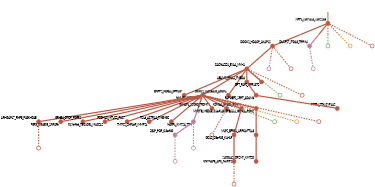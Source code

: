 strict digraph  {
graph[splines=false]; nodesep=0.7; rankdir=TB; ranksep=0.6; forcelabels=true; dpi=600; size=2.5;
0 [color="#be5742ff", fillcolor="#be5742ff", fixedsize=true, fontname=Lato, fontsize="12pt", height="0.25", label="", penwidth=3, shape=circle, style=filled, xlabel=XIRP1_SLC7A14_SLC22A6];
1 [color="#be5742ff", fillcolor="#be5742ff", fixedsize=true, fontname=Lato, fontsize="12pt", height="0.25", label="", penwidth=3, shape=circle, style=filled, xlabel=DOCK2_HDAC9_AKAP12];
6 [color="#c27ba0ff", fillcolor="#c27ba0ff", fixedsize=true, fontname=Lato, fontsize="12pt", height="0.25", label="", penwidth=3, shape=circle, style=filled, xlabel=DUSP27_ITGA3_TRPM4];
28 [color="#6aa84fff", fillcolor="#6aa84fff", fixedsize=true, fontname=Lato, fontsize="12pt", height="0.25", label="", penwidth=3, shape=circle, style=solid, xlabel=""];
35 [color="#e69138ff", fillcolor="#e69138ff", fixedsize=true, fontname=Lato, fontsize="12pt", height="0.25", label="", penwidth=3, shape=circle, style=solid, xlabel=""];
37 [color="#be5742ff", fillcolor="#be5742ff", fixedsize=true, fontname=Lato, fontsize="12pt", height="0.25", label="", penwidth=3, shape=circle, style=solid, xlabel=""];
9 [color="#be5742ff", fillcolor="#be5742ff", fixedsize=true, fontname=Lato, fontsize="12pt", height="0.25", label="", penwidth=3, shape=circle, style=filled, xlabel=CACNA2D1_EYA4_MYH1];
31 [color="#c27ba0ff", fillcolor="#c27ba0ff", fixedsize=true, fontname=Lato, fontsize="12pt", height="0.25", label="", penwidth=3, shape=circle, style=solid, xlabel=""];
38 [color="#be5742ff", fillcolor="#be5742ff", fixedsize=true, fontname=Lato, fontsize="12pt", height="0.25", label="", penwidth=3, shape=circle, style=solid, xlabel=""];
3 [color="#be5742ff", fillcolor="#be5742ff", fixedsize=true, fontname=Lato, fontsize="12pt", height="0.25", label="", penwidth=3, shape=circle, style=filled, xlabel="MLF2_EFR3A_ARPC4-TTLL3"];
16 [color="#be5742ff", fillcolor="#be5742ff", fixedsize=true, fontname=Lato, fontsize="12pt", height="0.25", label="", penwidth=3, shape=circle, style=filled, xlabel=SLCO1A2_OR2M7_KMT2D];
32 [color="#c27ba0ff", fillcolor="#c27ba0ff", fixedsize=true, fontname=Lato, fontsize="12pt", height="0.25", label="", penwidth=3, shape=circle, style=solid, xlabel=""];
8 [color="#be5742ff", fillcolor="#be5742ff", fixedsize=true, fontname=Lato, fontsize="12pt", height="0.25", label="", penwidth=3, shape=circle, style=filled, xlabel=ARHGAP17_RNF8_PLEKHG4B];
39 [color="#be5742ff", fillcolor="#be5742ff", fixedsize=true, fontname=Lato, fontsize="12pt", height="0.25", label="", penwidth=3, shape=circle, style=solid, xlabel=""];
7 [color="#be5742ff", fillcolor="#be5742ff", fixedsize=true, fontname=Lato, fontsize="12pt", height="0.25", label="", penwidth=3, shape=circle, style=filled, xlabel=ENPP2_NDEL1_GPR107];
11 [color="#be5742ff", fillcolor="#be5742ff", fixedsize=true, fontname=Lato, fontsize="12pt", height="0.25", label="", penwidth=3, shape=circle, style=filled, xlabel=NMUR2_SCEL_RAG2];
14 [color="#be5742ff", fillcolor="#be5742ff", fixedsize=true, fontname=Lato, fontsize="12pt", height="0.25", label="", penwidth=3, shape=circle, style=filled, xlabel=DCHS2_SLC26A10_ACOXL];
22 [color="#be5742ff", fillcolor="#be5742ff", fixedsize=true, fontname=Lato, fontsize="12pt", height="0.25", label="", penwidth=3, shape=circle, style=filled, xlabel=ABLIM2_RP1L1_TMED4];
24 [color="#be5742ff", fillcolor="#be5742ff", fixedsize=true, fontname=Lato, fontsize="12pt", height="0.25", label="", penwidth=3, shape=circle, style=filled, xlabel=GPT_FAF2_GPR137C];
29 [color="#6aa84fff", fillcolor="#6aa84fff", fixedsize=true, fontname=Lato, fontsize="12pt", height="0.25", label="", penwidth=3, shape=circle, style=solid, xlabel=""];
40 [color="#be5742ff", fillcolor="#be5742ff", fixedsize=true, fontname=Lato, fontsize="12pt", height="0.25", label="", penwidth=3, shape=circle, style=solid, xlabel=""];
10 [color="#be5742ff", fillcolor="#be5742ff", fixedsize=true, fontname=Lato, fontsize="12pt", height="0.25", label="", penwidth=3, shape=circle, style=filled, xlabel=CNTNAP5_APC_NUFIP2];
41 [color="#be5742ff", fillcolor="#be5742ff", fixedsize=true, fontname=Lato, fontsize="12pt", height="0.25", label="", penwidth=3, shape=circle, style=solid, xlabel=""];
2 [color="#be5742ff", fillcolor="#be5742ff", fixedsize=true, fontname=Lato, fontsize="12pt", height="0.25", label="", penwidth=3, shape=circle, style=filled, xlabel=PER3_SIGLEC5_ZNF496];
4 [color="#be5742ff", fillcolor="#be5742ff", fixedsize=true, fontname=Lato, fontsize="12pt", height="0.25", label="", penwidth=3, shape=circle, style=filled, xlabel=EPHB4_OTOF_FGFR2];
5 [color="#be5742ff", fillcolor="#be5742ff", fixedsize=true, fontname=Lato, fontsize="12pt", height="0.25", label="", penwidth=3, shape=circle, style=filled, xlabel=C17orf66_TBC1D31_MAD2L2];
13 [color="#be5742ff", fillcolor="#be5742ff", fixedsize=true, fontname=Lato, fontsize="12pt", height="0.25", label="", penwidth=3, shape=circle, style=filled, xlabel=PCDH10_MTUS2_PUS7];
15 [color="#be5742ff", fillcolor="#be5742ff", fixedsize=true, fontname=Lato, fontsize="12pt", height="0.25", label="", penwidth=3, shape=circle, style=filled, xlabel=TMTC2_ZNF469_IMMP2L];
17 [color="#be5742ff", fillcolor="#be5742ff", fixedsize=true, fontname=Lato, fontsize="12pt", height="0.25", label="", penwidth=3, shape=circle, style=filled, xlabel=TCL6_ACTR1A_TMEM8C];
18 [color="#c27ba0ff", fillcolor="#c27ba0ff", fixedsize=true, fontname=Lato, fontsize="12pt", height="0.25", label="", penwidth=3, shape=circle, style=filled, xlabel=NARFL_KMT2A_TTN];
19 [color="#be5742ff", fillcolor="#be5742ff", fixedsize=true, fontname=Lato, fontsize="12pt", height="0.25", label="", penwidth=3, shape=circle, style=filled, xlabel=GIMAP1_SSC5D_TRDMT1];
20 [color="#be5742ff", fillcolor="#be5742ff", fixedsize=true, fontname=Lato, fontsize="12pt", height="0.25", label="", penwidth=3, shape=circle, style=filled, xlabel=MYO7B_MED16_C1orf145];
25 [color="#be5742ff", fillcolor="#be5742ff", fixedsize=true, fontname=Lato, fontsize="12pt", height="0.25", label="", penwidth=3, shape=circle, style=filled, xlabel=KDM4A_GREB1_PCNT];
26 [color="#be5742ff", fillcolor="#be5742ff", fixedsize=true, fontname=Lato, fontsize="12pt", height="0.25", label="", penwidth=3, shape=circle, style=filled, xlabel=EPB41L1_GON4L_PON2];
30 [color="#6aa84fff", fillcolor="#6aa84fff", fixedsize=true, fontname=Lato, fontsize="12pt", height="0.25", label="", penwidth=3, shape=circle, style=solid, xlabel=""];
36 [color="#e69138ff", fillcolor="#e69138ff", fixedsize=true, fontname=Lato, fontsize="12pt", height="0.25", label="", penwidth=3, shape=circle, style=solid, xlabel=""];
42 [color="#be5742ff", fillcolor="#be5742ff", fixedsize=true, fontname=Lato, fontsize="12pt", height="0.25", label="", penwidth=3, shape=circle, style=solid, xlabel=""];
12 [color="#be5742ff", fillcolor="#be5742ff", fixedsize=true, fontname=Lato, fontsize="12pt", height="0.25", label="", penwidth=3, shape=circle, style=filled, xlabel=GCLC_C8orf33_KLHL9];
21 [color="#c27ba0ff", fillcolor="#c27ba0ff", fixedsize=true, fontname=Lato, fontsize="12pt", height="0.25", label="", penwidth=3, shape=circle, style=filled, xlabel=SELP_POR_C3orf30];
33 [color="#c27ba0ff", fillcolor="#c27ba0ff", fixedsize=true, fontname=Lato, fontsize="12pt", height="0.25", label="", penwidth=3, shape=circle, style=solid, xlabel=""];
43 [color="#be5742ff", fillcolor="#be5742ff", fixedsize=true, fontname=Lato, fontsize="12pt", height="0.25", label="", penwidth=3, shape=circle, style=solid, xlabel=""];
34 [color="#c27ba0ff", fillcolor="#c27ba0ff", fixedsize=true, fontname=Lato, fontsize="12pt", height="0.25", label="", penwidth=3, shape=circle, style=solid, xlabel=""];
23 [color="#be5742ff", fillcolor="#be5742ff", fixedsize=true, fontname=Lato, fontsize="12pt", height="0.25", label="", penwidth=3, shape=circle, style=filled, xlabel=RAPGEF2_SRRT_ADAM6];
27 [color="#be5742ff", fillcolor="#be5742ff", fixedsize=true, fontname=Lato, fontsize="12pt", height="0.25", label="", penwidth=3, shape=circle, style=filled, xlabel=PTPRJ_TTN_CYP1A2];
normal [label="", penwidth=3, style=invis, xlabel=XIRP1_SLC7A14_SLC22A6];
0 -> 1  [arrowsize=0, color="#be5742ff;0.5:#be5742ff", minlen="2.0", penwidth="5.5", style=solid];
0 -> 6  [arrowsize=0, color="#be5742ff;0.5:#c27ba0ff", minlen="2.0", penwidth="5.5", style=solid];
0 -> 28  [arrowsize=0, color="#be5742ff;0.5:#6aa84fff", minlen="2.0", penwidth=5, style=dashed];
0 -> 35  [arrowsize=0, color="#be5742ff;0.5:#e69138ff", minlen="2.0", penwidth=5, style=dashed];
0 -> 37  [arrowsize=0, color="#be5742ff;0.5:#be5742ff", minlen="2.0", penwidth=5, style=dashed];
1 -> 9  [arrowsize=0, color="#be5742ff;0.5:#be5742ff", minlen="2.0", penwidth="5.5", style=solid];
1 -> 31  [arrowsize=0, color="#be5742ff;0.5:#c27ba0ff", minlen="2.0", penwidth=5, style=dashed];
1 -> 38  [arrowsize=0, color="#be5742ff;0.5:#be5742ff", minlen="2.0", penwidth=5, style=dashed];
6 -> 32  [arrowsize=0, color="#c27ba0ff;0.5:#c27ba0ff", minlen="2.0", penwidth=5, style=dashed];
9 -> 7  [arrowsize=0, color="#be5742ff;0.5:#be5742ff", minlen="2.0", penwidth="5.5", style=solid];
9 -> 11  [arrowsize=0, color="#be5742ff;0.5:#be5742ff", minlen="2.0", penwidth="5.5", style=solid];
9 -> 14  [arrowsize=0, color="#be5742ff;0.5:#be5742ff", minlen="2.0", penwidth="5.5", style=solid];
9 -> 22  [arrowsize=0, color="#be5742ff;0.5:#be5742ff", minlen="1.399999976158142", penwidth="5.5", style=solid];
9 -> 24  [arrowsize=0, color="#be5742ff;0.5:#be5742ff", minlen="1.2000000476837158", penwidth="5.5", style=solid];
9 -> 29  [arrowsize=0, color="#be5742ff;0.5:#6aa84fff", minlen="2.0", penwidth=5, style=dashed];
9 -> 40  [arrowsize=0, color="#be5742ff;0.5:#be5742ff", minlen="2.0", penwidth=5, style=dashed];
3 -> 16  [arrowsize=0, color="#be5742ff;0.5:#be5742ff", minlen="2.0", penwidth="5.5", style=solid];
8 -> 39  [arrowsize=0, color="#be5742ff;0.5:#be5742ff", minlen="2.0", penwidth=5, style=dashed];
11 -> 2  [arrowsize=0, color="#be5742ff;0.5:#be5742ff", minlen="2.0", penwidth="5.5", style=solid];
11 -> 4  [arrowsize=0, color="#be5742ff;0.5:#be5742ff", minlen="2.0", penwidth="5.5", style=solid];
11 -> 5  [arrowsize=0, color="#be5742ff;0.5:#be5742ff", minlen="2.0", penwidth="5.5", style=solid];
11 -> 8  [arrowsize=0, color="#be5742ff;0.5:#be5742ff", minlen="2.0", penwidth="5.5", style=solid];
11 -> 13  [arrowsize=0, color="#be5742ff;0.5:#be5742ff", minlen="2.0", penwidth="5.5", style=solid];
11 -> 15  [arrowsize=0, color="#be5742ff;0.5:#be5742ff", minlen="2.0", penwidth="5.5", style=solid];
11 -> 17  [arrowsize=0, color="#be5742ff;0.5:#be5742ff", minlen="2.0", penwidth="5.5", style=solid];
11 -> 18  [arrowsize=0, color="#be5742ff;0.5:#c27ba0ff", minlen="2.0", penwidth="5.5", style=solid];
11 -> 19  [arrowsize=0, color="#be5742ff;0.5:#be5742ff", minlen="1.8000000715255737", penwidth="5.5", style=solid];
11 -> 20  [arrowsize=0, color="#be5742ff;0.5:#be5742ff", minlen="1.600000023841858", penwidth="5.5", style=solid];
11 -> 25  [arrowsize=0, color="#be5742ff;0.5:#be5742ff", minlen="1.0", penwidth="5.5", style=solid];
11 -> 26  [arrowsize=0, color="#be5742ff;0.5:#be5742ff", minlen="1.0", penwidth="5.5", style=solid];
11 -> 30  [arrowsize=0, color="#be5742ff;0.5:#6aa84fff", minlen="2.0", penwidth=5, style=dashed];
11 -> 36  [arrowsize=0, color="#be5742ff;0.5:#e69138ff", minlen="2.0", penwidth=5, style=dashed];
11 -> 42  [arrowsize=0, color="#be5742ff;0.5:#be5742ff", minlen="2.0", penwidth=5, style=dashed];
22 -> 23  [arrowsize=0, color="#be5742ff;0.5:#be5742ff", minlen="1.2000000476837158", penwidth="5.5", style=solid];
10 -> 41  [arrowsize=0, color="#be5742ff;0.5:#be5742ff", minlen="2.0", penwidth=5, style=dashed];
18 -> 21  [arrowsize=0, color="#c27ba0ff;0.5:#c27ba0ff", minlen="1.600000023841858", penwidth="5.5", style=solid];
18 -> 33  [arrowsize=0, color="#c27ba0ff;0.5:#c27ba0ff", minlen="2.0", penwidth=5, style=dashed];
20 -> 43  [arrowsize=0, color="#be5742ff;0.5:#be5742ff", minlen="2.0", penwidth=5, style=dashed];
25 -> 12  [arrowsize=0, color="#be5742ff;0.5:#be5742ff", minlen="2.0", penwidth="5.5", style=solid];
26 -> 3  [arrowsize=0, color="#be5742ff;0.5:#be5742ff", minlen="2.0", penwidth="5.5", style=solid];
12 -> 10  [arrowsize=0, color="#be5742ff;0.5:#be5742ff", minlen="2.0", penwidth="5.5", style=solid];
21 -> 34  [arrowsize=0, color="#c27ba0ff;0.5:#c27ba0ff", minlen="2.0", penwidth=5, style=dashed];
23 -> 27  [arrowsize=0, color="#be5742ff;0.5:#be5742ff", minlen="1.0", penwidth="5.5", style=solid];
normal -> 0  [arrowsize=0, color="#be5742ff", label="", penwidth=4, style=solid];
}

